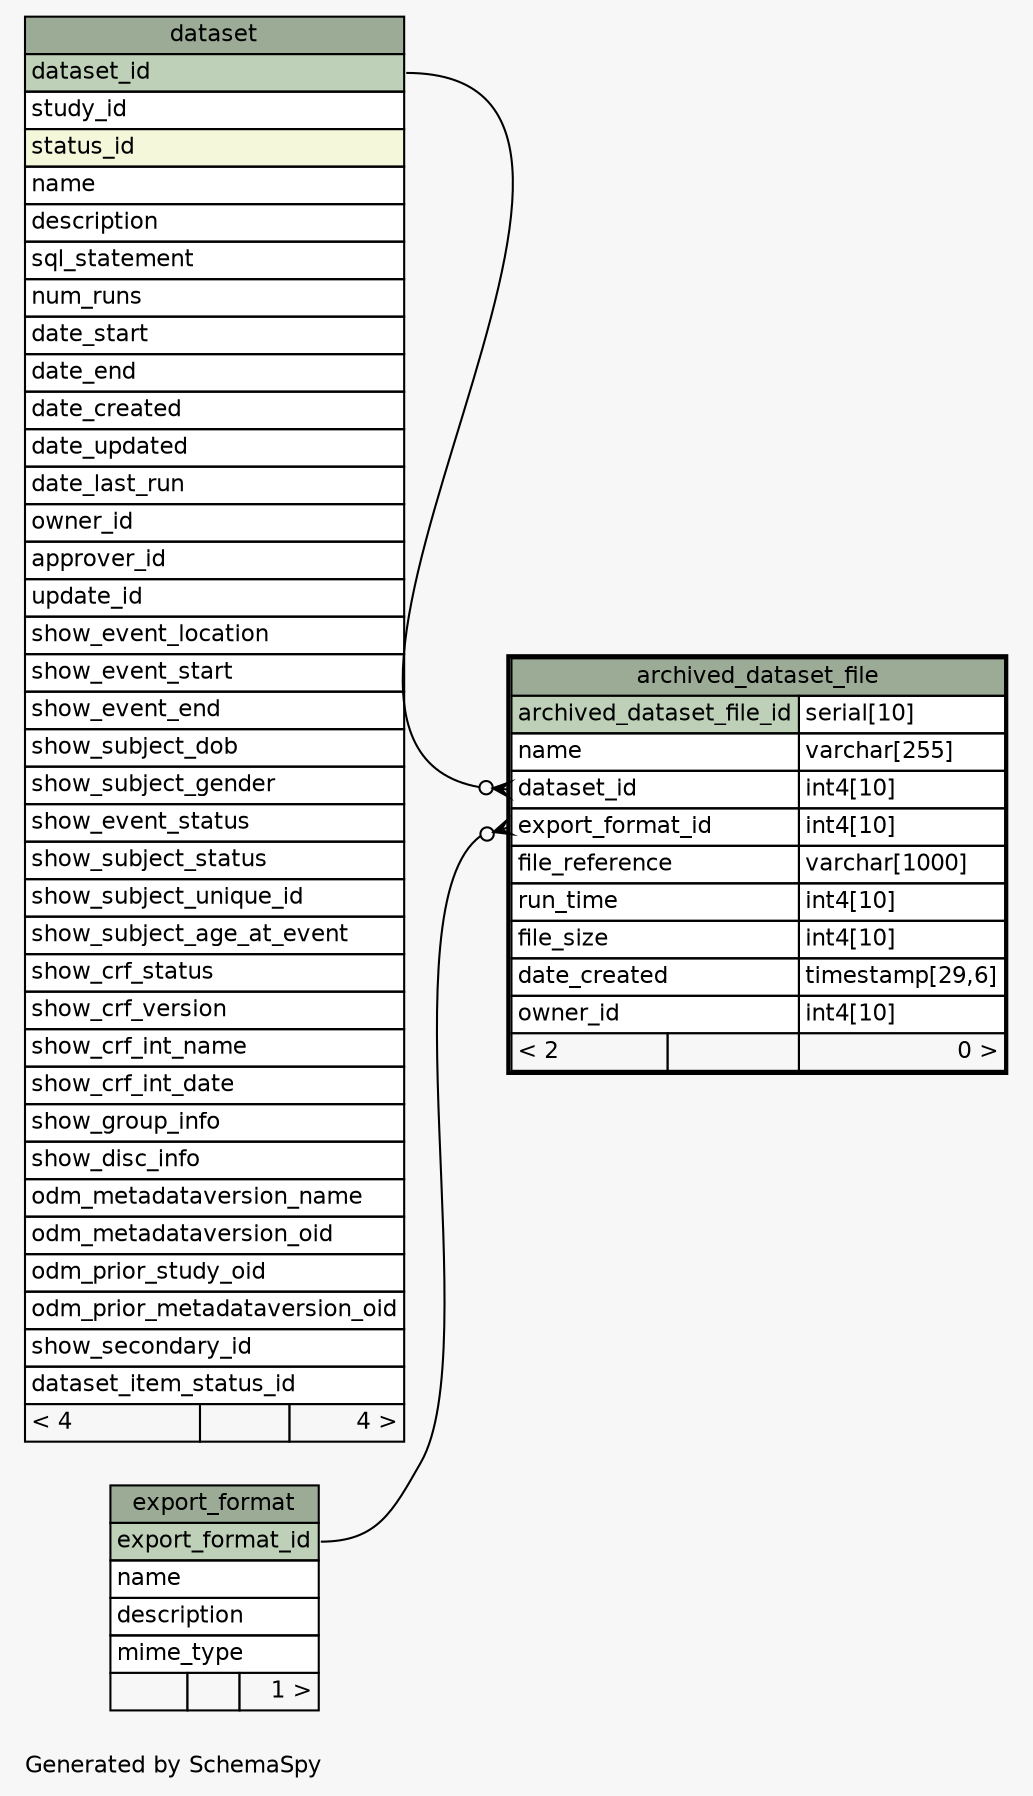 // dot 2.28.0 on Windows Vista 6.0
// SchemaSpy rev 590
digraph "oneDegreeRelationshipsDiagram" {
  graph [
    rankdir="RL"
    bgcolor="#f7f7f7"
    label="\nGenerated by SchemaSpy"
    labeljust="l"
    nodesep="0.18"
    ranksep="0.46"
    fontname="Helvetica"
    fontsize="11"
  ];
  node [
    fontname="Helvetica"
    fontsize="11"
    shape="plaintext"
  ];
  edge [
    arrowsize="0.8"
  ];
  "archived_dataset_file":"dataset_id":w -> "dataset":"dataset_id":e [arrowhead=none dir=back arrowtail=crowodot];
  "archived_dataset_file":"export_format_id":w -> "export_format":"export_format_id":e [arrowhead=none dir=back arrowtail=crowodot];
  "archived_dataset_file" [
    label=<
    <TABLE BORDER="2" CELLBORDER="1" CELLSPACING="0" BGCOLOR="#ffffff">
      <TR><TD COLSPAN="3" BGCOLOR="#9bab96" ALIGN="CENTER">archived_dataset_file</TD></TR>
      <TR><TD PORT="archived_dataset_file_id" COLSPAN="2" BGCOLOR="#bed1b8" ALIGN="LEFT">archived_dataset_file_id</TD><TD PORT="archived_dataset_file_id.type" ALIGN="LEFT">serial[10]</TD></TR>
      <TR><TD PORT="name" COLSPAN="2" ALIGN="LEFT">name</TD><TD PORT="name.type" ALIGN="LEFT">varchar[255]</TD></TR>
      <TR><TD PORT="dataset_id" COLSPAN="2" ALIGN="LEFT">dataset_id</TD><TD PORT="dataset_id.type" ALIGN="LEFT">int4[10]</TD></TR>
      <TR><TD PORT="export_format_id" COLSPAN="2" ALIGN="LEFT">export_format_id</TD><TD PORT="export_format_id.type" ALIGN="LEFT">int4[10]</TD></TR>
      <TR><TD PORT="file_reference" COLSPAN="2" ALIGN="LEFT">file_reference</TD><TD PORT="file_reference.type" ALIGN="LEFT">varchar[1000]</TD></TR>
      <TR><TD PORT="run_time" COLSPAN="2" ALIGN="LEFT">run_time</TD><TD PORT="run_time.type" ALIGN="LEFT">int4[10]</TD></TR>
      <TR><TD PORT="file_size" COLSPAN="2" ALIGN="LEFT">file_size</TD><TD PORT="file_size.type" ALIGN="LEFT">int4[10]</TD></TR>
      <TR><TD PORT="date_created" COLSPAN="2" ALIGN="LEFT">date_created</TD><TD PORT="date_created.type" ALIGN="LEFT">timestamp[29,6]</TD></TR>
      <TR><TD PORT="owner_id" COLSPAN="2" ALIGN="LEFT">owner_id</TD><TD PORT="owner_id.type" ALIGN="LEFT">int4[10]</TD></TR>
      <TR><TD ALIGN="LEFT" BGCOLOR="#f7f7f7">&lt; 2</TD><TD ALIGN="RIGHT" BGCOLOR="#f7f7f7">  </TD><TD ALIGN="RIGHT" BGCOLOR="#f7f7f7">0 &gt;</TD></TR>
    </TABLE>>
    URL="archived_dataset_file.html"
    tooltip="archived_dataset_file"
  ];
  "dataset" [
    label=<
    <TABLE BORDER="0" CELLBORDER="1" CELLSPACING="0" BGCOLOR="#ffffff">
      <TR><TD COLSPAN="3" BGCOLOR="#9bab96" ALIGN="CENTER">dataset</TD></TR>
      <TR><TD PORT="dataset_id" COLSPAN="3" BGCOLOR="#bed1b8" ALIGN="LEFT">dataset_id</TD></TR>
      <TR><TD PORT="study_id" COLSPAN="3" ALIGN="LEFT">study_id</TD></TR>
      <TR><TD PORT="status_id" COLSPAN="3" BGCOLOR="#f4f7da" ALIGN="LEFT">status_id</TD></TR>
      <TR><TD PORT="name" COLSPAN="3" ALIGN="LEFT">name</TD></TR>
      <TR><TD PORT="description" COLSPAN="3" ALIGN="LEFT">description</TD></TR>
      <TR><TD PORT="sql_statement" COLSPAN="3" ALIGN="LEFT">sql_statement</TD></TR>
      <TR><TD PORT="num_runs" COLSPAN="3" ALIGN="LEFT">num_runs</TD></TR>
      <TR><TD PORT="date_start" COLSPAN="3" ALIGN="LEFT">date_start</TD></TR>
      <TR><TD PORT="date_end" COLSPAN="3" ALIGN="LEFT">date_end</TD></TR>
      <TR><TD PORT="date_created" COLSPAN="3" ALIGN="LEFT">date_created</TD></TR>
      <TR><TD PORT="date_updated" COLSPAN="3" ALIGN="LEFT">date_updated</TD></TR>
      <TR><TD PORT="date_last_run" COLSPAN="3" ALIGN="LEFT">date_last_run</TD></TR>
      <TR><TD PORT="owner_id" COLSPAN="3" ALIGN="LEFT">owner_id</TD></TR>
      <TR><TD PORT="approver_id" COLSPAN="3" ALIGN="LEFT">approver_id</TD></TR>
      <TR><TD PORT="update_id" COLSPAN="3" ALIGN="LEFT">update_id</TD></TR>
      <TR><TD PORT="show_event_location" COLSPAN="3" ALIGN="LEFT">show_event_location</TD></TR>
      <TR><TD PORT="show_event_start" COLSPAN="3" ALIGN="LEFT">show_event_start</TD></TR>
      <TR><TD PORT="show_event_end" COLSPAN="3" ALIGN="LEFT">show_event_end</TD></TR>
      <TR><TD PORT="show_subject_dob" COLSPAN="3" ALIGN="LEFT">show_subject_dob</TD></TR>
      <TR><TD PORT="show_subject_gender" COLSPAN="3" ALIGN="LEFT">show_subject_gender</TD></TR>
      <TR><TD PORT="show_event_status" COLSPAN="3" ALIGN="LEFT">show_event_status</TD></TR>
      <TR><TD PORT="show_subject_status" COLSPAN="3" ALIGN="LEFT">show_subject_status</TD></TR>
      <TR><TD PORT="show_subject_unique_id" COLSPAN="3" ALIGN="LEFT">show_subject_unique_id</TD></TR>
      <TR><TD PORT="show_subject_age_at_event" COLSPAN="3" ALIGN="LEFT">show_subject_age_at_event</TD></TR>
      <TR><TD PORT="show_crf_status" COLSPAN="3" ALIGN="LEFT">show_crf_status</TD></TR>
      <TR><TD PORT="show_crf_version" COLSPAN="3" ALIGN="LEFT">show_crf_version</TD></TR>
      <TR><TD PORT="show_crf_int_name" COLSPAN="3" ALIGN="LEFT">show_crf_int_name</TD></TR>
      <TR><TD PORT="show_crf_int_date" COLSPAN="3" ALIGN="LEFT">show_crf_int_date</TD></TR>
      <TR><TD PORT="show_group_info" COLSPAN="3" ALIGN="LEFT">show_group_info</TD></TR>
      <TR><TD PORT="show_disc_info" COLSPAN="3" ALIGN="LEFT">show_disc_info</TD></TR>
      <TR><TD PORT="odm_metadataversion_name" COLSPAN="3" ALIGN="LEFT">odm_metadataversion_name</TD></TR>
      <TR><TD PORT="odm_metadataversion_oid" COLSPAN="3" ALIGN="LEFT">odm_metadataversion_oid</TD></TR>
      <TR><TD PORT="odm_prior_study_oid" COLSPAN="3" ALIGN="LEFT">odm_prior_study_oid</TD></TR>
      <TR><TD PORT="odm_prior_metadataversion_oid" COLSPAN="3" ALIGN="LEFT">odm_prior_metadataversion_oid</TD></TR>
      <TR><TD PORT="show_secondary_id" COLSPAN="3" ALIGN="LEFT">show_secondary_id</TD></TR>
      <TR><TD PORT="dataset_item_status_id" COLSPAN="3" ALIGN="LEFT">dataset_item_status_id</TD></TR>
      <TR><TD ALIGN="LEFT" BGCOLOR="#f7f7f7">&lt; 4</TD><TD ALIGN="RIGHT" BGCOLOR="#f7f7f7">  </TD><TD ALIGN="RIGHT" BGCOLOR="#f7f7f7">4 &gt;</TD></TR>
    </TABLE>>
    URL="dataset.html"
    tooltip="dataset"
  ];
  "export_format" [
    label=<
    <TABLE BORDER="0" CELLBORDER="1" CELLSPACING="0" BGCOLOR="#ffffff">
      <TR><TD COLSPAN="3" BGCOLOR="#9bab96" ALIGN="CENTER">export_format</TD></TR>
      <TR><TD PORT="export_format_id" COLSPAN="3" BGCOLOR="#bed1b8" ALIGN="LEFT">export_format_id</TD></TR>
      <TR><TD PORT="name" COLSPAN="3" ALIGN="LEFT">name</TD></TR>
      <TR><TD PORT="description" COLSPAN="3" ALIGN="LEFT">description</TD></TR>
      <TR><TD PORT="mime_type" COLSPAN="3" ALIGN="LEFT">mime_type</TD></TR>
      <TR><TD ALIGN="LEFT" BGCOLOR="#f7f7f7">  </TD><TD ALIGN="RIGHT" BGCOLOR="#f7f7f7">  </TD><TD ALIGN="RIGHT" BGCOLOR="#f7f7f7">1 &gt;</TD></TR>
    </TABLE>>
    URL="export_format.html"
    tooltip="export_format"
  ];
}
